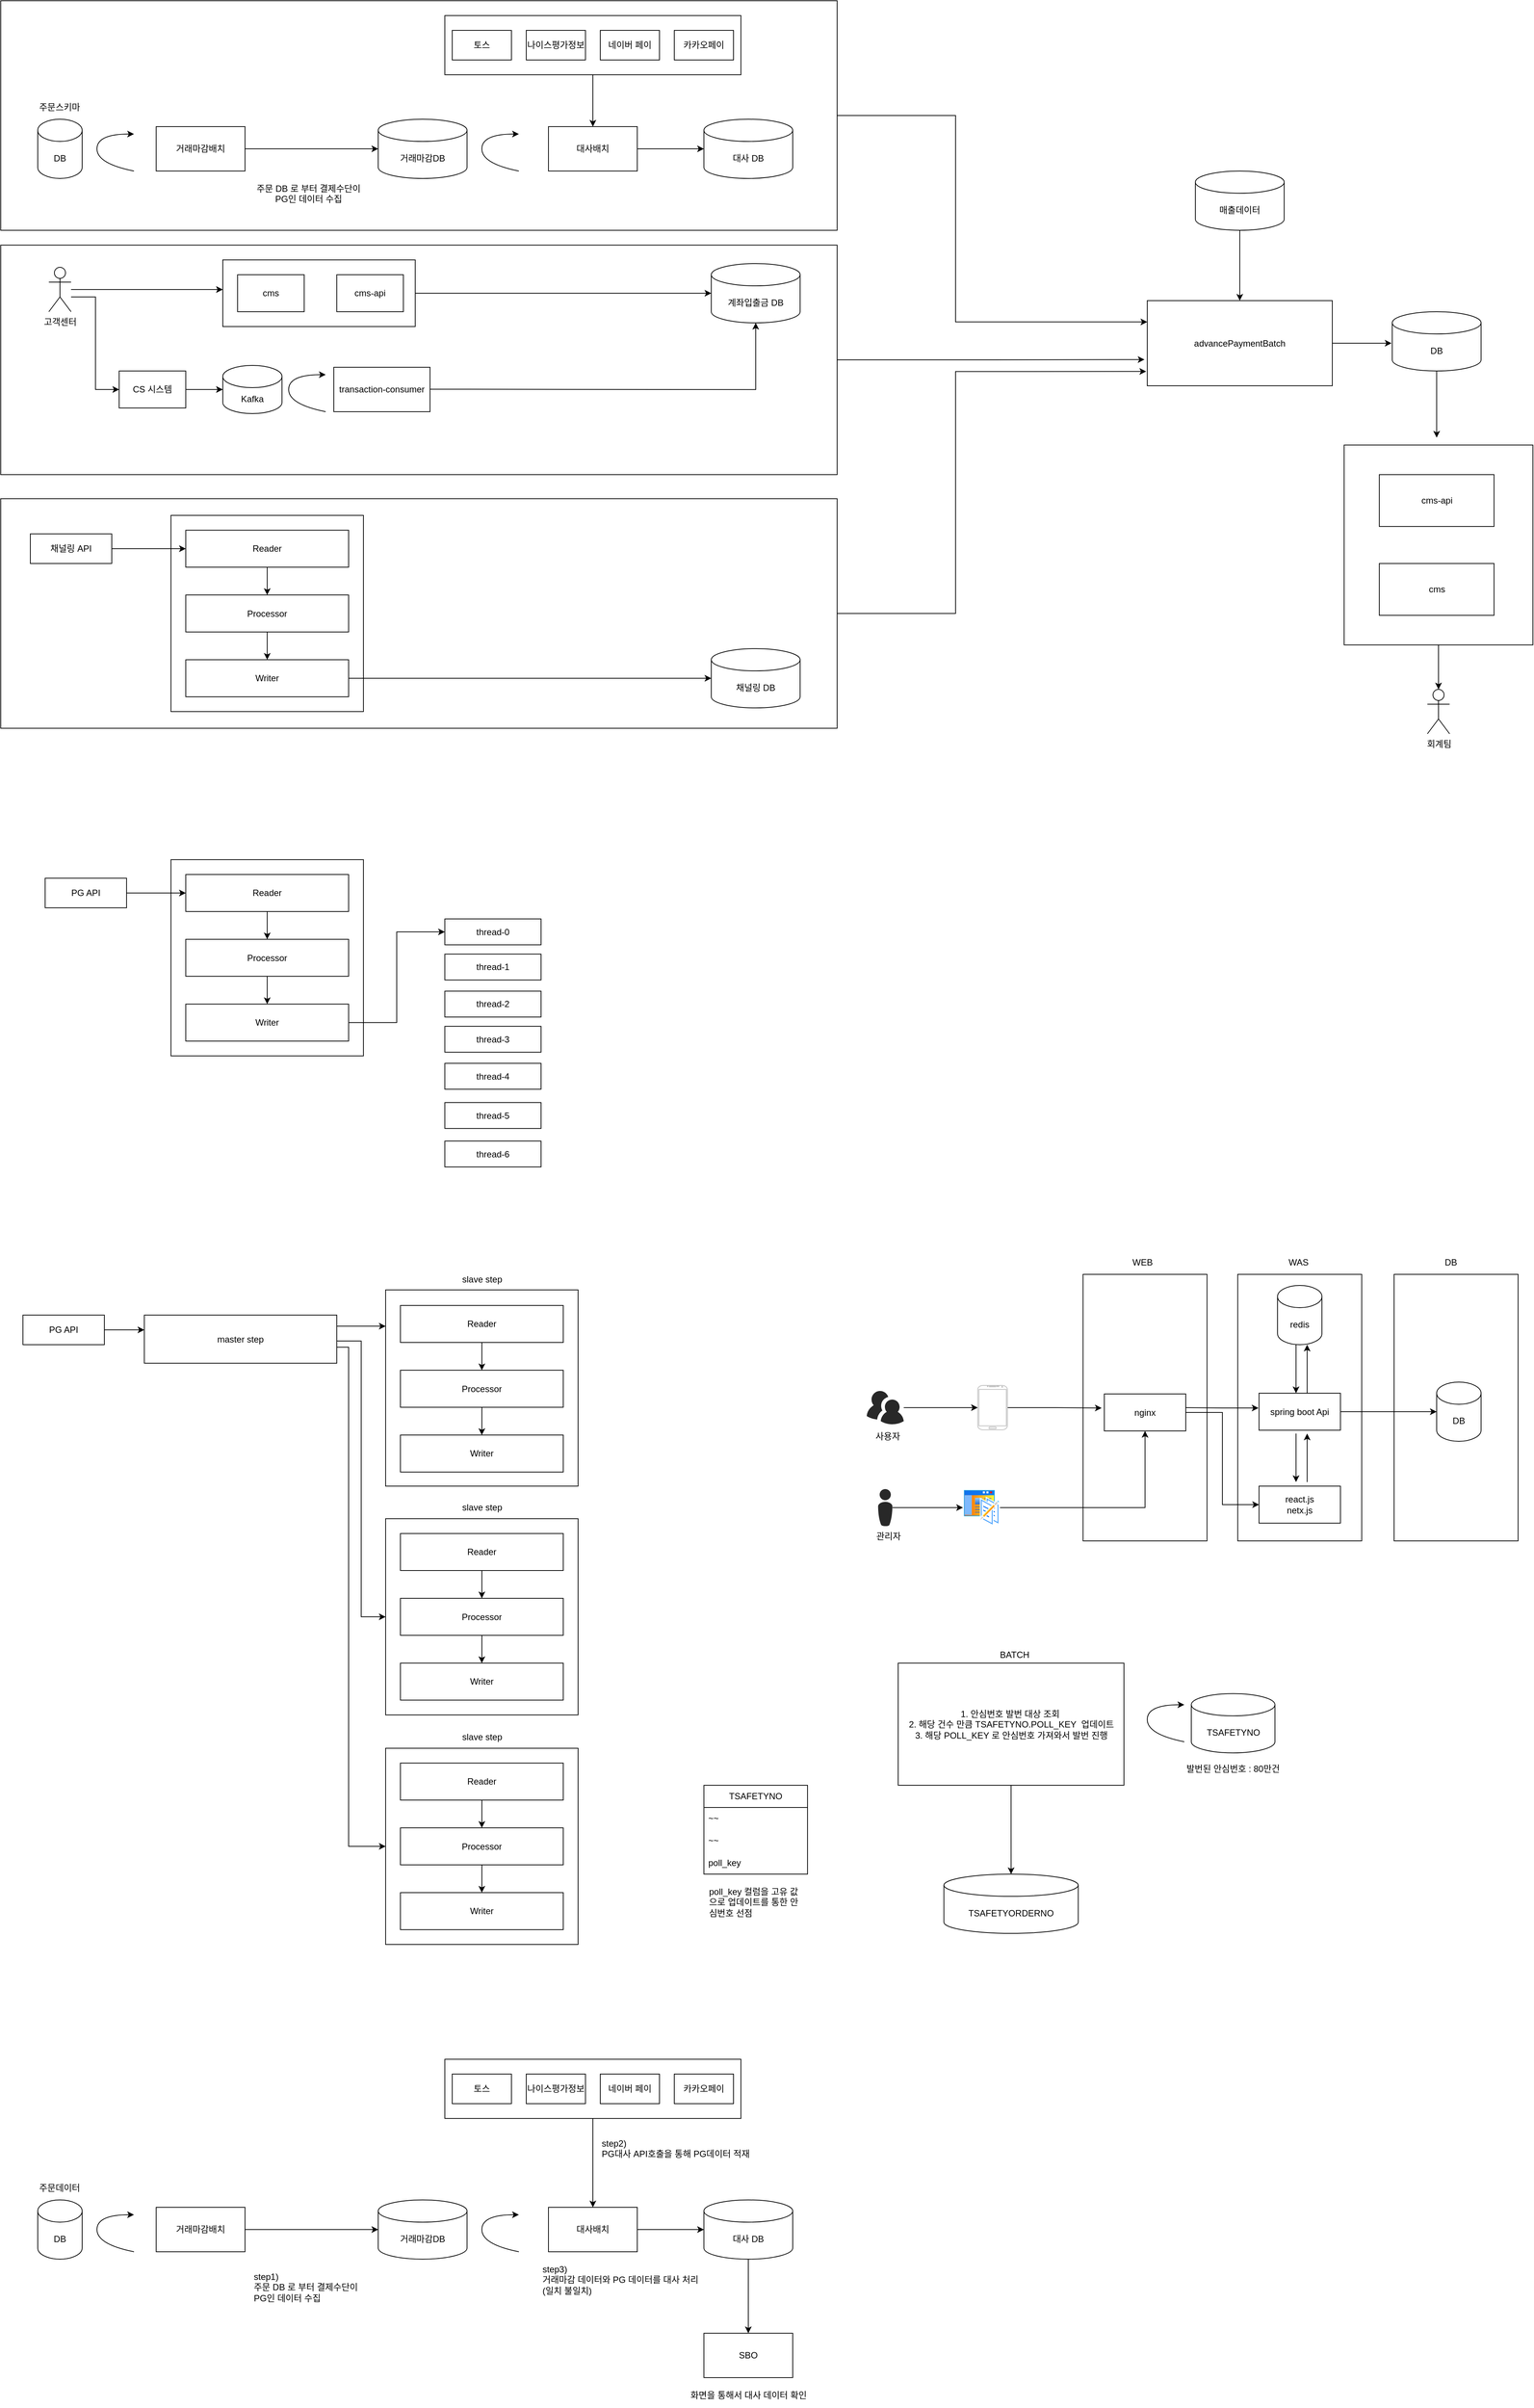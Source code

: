 <mxfile version="26.0.10">
  <diagram name="페이지-1" id="YBuTaTdn4G9a9hjZ0l4r">
    <mxGraphModel dx="1348" dy="708" grid="1" gridSize="10" guides="1" tooltips="1" connect="1" arrows="1" fold="1" page="1" pageScale="1" pageWidth="827" pageHeight="1169" math="0" shadow="0">
      <root>
        <mxCell id="0" />
        <mxCell id="1" parent="0" />
        <mxCell id="-boWIfD8rI_FhH6FiH2k-43" value="" style="rounded=0;whiteSpace=wrap;html=1;" parent="1" vertex="1">
          <mxGeometry x="1922.5" y="1840" width="167.5" height="360" as="geometry" />
        </mxCell>
        <mxCell id="-boWIfD8rI_FhH6FiH2k-44" value="" style="rounded=0;whiteSpace=wrap;html=1;" parent="1" vertex="1">
          <mxGeometry x="1502.25" y="1840" width="167.5" height="360" as="geometry" />
        </mxCell>
        <mxCell id="-boWIfD8rI_FhH6FiH2k-45" value="" style="rounded=0;whiteSpace=wrap;html=1;" parent="1" vertex="1">
          <mxGeometry x="1711.25" y="1840" width="167.5" height="360" as="geometry" />
        </mxCell>
        <mxCell id="yZ-H9fM-TBWwMjj3-lVv-90" value="" style="edgeStyle=orthogonalEdgeStyle;rounded=0;orthogonalLoop=1;jettySize=auto;html=1;" parent="1" source="yZ-H9fM-TBWwMjj3-lVv-86" target="yZ-H9fM-TBWwMjj3-lVv-87" edge="1">
          <mxGeometry relative="1" as="geometry" />
        </mxCell>
        <mxCell id="yZ-H9fM-TBWwMjj3-lVv-86" value="" style="rounded=0;whiteSpace=wrap;html=1;" parent="1" vertex="1">
          <mxGeometry x="1855" y="720" width="255" height="270" as="geometry" />
        </mxCell>
        <mxCell id="yZ-H9fM-TBWwMjj3-lVv-77" value="" style="edgeStyle=orthogonalEdgeStyle;rounded=0;orthogonalLoop=1;jettySize=auto;html=1;entryX=-0.006;entryY=0.832;entryDx=0;entryDy=0;entryPerimeter=0;" parent="1" source="yZ-H9fM-TBWwMjj3-lVv-69" target="yZ-H9fM-TBWwMjj3-lVv-71" edge="1">
          <mxGeometry relative="1" as="geometry">
            <mxPoint x="1250" y="947.5" as="targetPoint" />
            <Array as="points">
              <mxPoint x="1330" y="948" />
              <mxPoint x="1330" y="621" />
            </Array>
          </mxGeometry>
        </mxCell>
        <mxCell id="yZ-H9fM-TBWwMjj3-lVv-69" value="" style="rounded=0;whiteSpace=wrap;html=1;" parent="1" vertex="1">
          <mxGeometry x="40" y="792.5" width="1130" height="310" as="geometry" />
        </mxCell>
        <mxCell id="yZ-H9fM-TBWwMjj3-lVv-75" value="" style="edgeStyle=orthogonalEdgeStyle;rounded=0;orthogonalLoop=1;jettySize=auto;html=1;entryX=-0.015;entryY=0.692;entryDx=0;entryDy=0;entryPerimeter=0;" parent="1" source="yZ-H9fM-TBWwMjj3-lVv-68" target="yZ-H9fM-TBWwMjj3-lVv-71" edge="1">
          <mxGeometry relative="1" as="geometry">
            <mxPoint x="1250" y="605" as="targetPoint" />
          </mxGeometry>
        </mxCell>
        <mxCell id="yZ-H9fM-TBWwMjj3-lVv-68" value="" style="rounded=0;whiteSpace=wrap;html=1;" parent="1" vertex="1">
          <mxGeometry x="40" y="450" width="1130" height="310" as="geometry" />
        </mxCell>
        <mxCell id="yZ-H9fM-TBWwMjj3-lVv-73" value="" style="edgeStyle=orthogonalEdgeStyle;rounded=0;orthogonalLoop=1;jettySize=auto;html=1;entryX=0;entryY=0.25;entryDx=0;entryDy=0;" parent="1" source="yZ-H9fM-TBWwMjj3-lVv-67" target="yZ-H9fM-TBWwMjj3-lVv-71" edge="1">
          <mxGeometry relative="1" as="geometry">
            <mxPoint x="1250" y="275" as="targetPoint" />
            <Array as="points">
              <mxPoint x="1330" y="275" />
              <mxPoint x="1330" y="554" />
            </Array>
          </mxGeometry>
        </mxCell>
        <mxCell id="yZ-H9fM-TBWwMjj3-lVv-67" value="" style="rounded=0;whiteSpace=wrap;html=1;" parent="1" vertex="1">
          <mxGeometry x="40" y="120" width="1130" height="310" as="geometry" />
        </mxCell>
        <mxCell id="yZ-H9fM-TBWwMjj3-lVv-46" value="" style="edgeStyle=orthogonalEdgeStyle;rounded=0;orthogonalLoop=1;jettySize=auto;html=1;entryX=0;entryY=0.5;entryDx=0;entryDy=0;entryPerimeter=0;" parent="1" source="yZ-H9fM-TBWwMjj3-lVv-44" target="yZ-H9fM-TBWwMjj3-lVv-40" edge="1">
          <mxGeometry relative="1" as="geometry">
            <mxPoint x="720" y="515" as="targetPoint" />
          </mxGeometry>
        </mxCell>
        <mxCell id="yZ-H9fM-TBWwMjj3-lVv-44" value="" style="rounded=0;whiteSpace=wrap;html=1;" parent="1" vertex="1">
          <mxGeometry x="340" y="470" width="260" height="90" as="geometry" />
        </mxCell>
        <mxCell id="yZ-H9fM-TBWwMjj3-lVv-23" value="" style="edgeStyle=orthogonalEdgeStyle;rounded=0;orthogonalLoop=1;jettySize=auto;html=1;" parent="1" source="yZ-H9fM-TBWwMjj3-lVv-22" target="yZ-H9fM-TBWwMjj3-lVv-16" edge="1">
          <mxGeometry relative="1" as="geometry" />
        </mxCell>
        <mxCell id="yZ-H9fM-TBWwMjj3-lVv-22" value="" style="rounded=0;whiteSpace=wrap;html=1;" parent="1" vertex="1">
          <mxGeometry x="640" y="140" width="400" height="80" as="geometry" />
        </mxCell>
        <mxCell id="yZ-H9fM-TBWwMjj3-lVv-1" value="DB" style="shape=cylinder3;whiteSpace=wrap;html=1;boundedLbl=1;backgroundOutline=1;size=15;" parent="1" vertex="1">
          <mxGeometry x="90" y="280" width="60" height="80" as="geometry" />
        </mxCell>
        <mxCell id="yZ-H9fM-TBWwMjj3-lVv-2" value="&lt;div style=&quot;text-align: center;&quot;&gt;&lt;span style=&quot;background-color: transparent; color: light-dark(rgb(0, 0, 0), rgb(255, 255, 255));&quot;&gt;주문스키마&lt;/span&gt;&lt;/div&gt;" style="text;whiteSpace=wrap;html=1;" parent="1" vertex="1">
          <mxGeometry x="90" y="250" width="60" height="20" as="geometry" />
        </mxCell>
        <mxCell id="yZ-H9fM-TBWwMjj3-lVv-3" value="" style="curved=1;endArrow=classic;html=1;rounded=0;" parent="1" edge="1">
          <mxGeometry width="50" height="50" relative="1" as="geometry">
            <mxPoint x="220" y="350" as="sourcePoint" />
            <mxPoint x="220" y="300" as="targetPoint" />
            <Array as="points">
              <mxPoint x="220" y="350" />
              <mxPoint x="170" y="340" />
              <mxPoint x="170" y="300" />
            </Array>
          </mxGeometry>
        </mxCell>
        <mxCell id="yZ-H9fM-TBWwMjj3-lVv-12" value="" style="edgeStyle=orthogonalEdgeStyle;rounded=0;orthogonalLoop=1;jettySize=auto;html=1;entryX=0;entryY=0.5;entryDx=0;entryDy=0;entryPerimeter=0;" parent="1" source="yZ-H9fM-TBWwMjj3-lVv-7" target="yZ-H9fM-TBWwMjj3-lVv-8" edge="1">
          <mxGeometry relative="1" as="geometry">
            <mxPoint x="450" y="320" as="targetPoint" />
          </mxGeometry>
        </mxCell>
        <mxCell id="yZ-H9fM-TBWwMjj3-lVv-7" value="거래마감배치" style="rounded=0;whiteSpace=wrap;html=1;" parent="1" vertex="1">
          <mxGeometry x="250" y="290" width="120" height="60" as="geometry" />
        </mxCell>
        <mxCell id="yZ-H9fM-TBWwMjj3-lVv-8" value="거래마감DB" style="shape=cylinder3;whiteSpace=wrap;html=1;boundedLbl=1;backgroundOutline=1;size=15;" parent="1" vertex="1">
          <mxGeometry x="550" y="280" width="120" height="80" as="geometry" />
        </mxCell>
        <mxCell id="yZ-H9fM-TBWwMjj3-lVv-14" value="&lt;div style=&quot;text-align: center;&quot;&gt;&lt;span style=&quot;background-color: transparent; color: light-dark(rgb(0, 0, 0), rgb(255, 255, 255));&quot;&gt;주문 DB 로 부터 결제수단이 PG인 데이터 수집&lt;/span&gt;&lt;/div&gt;" style="text;whiteSpace=wrap;html=1;" parent="1" vertex="1">
          <mxGeometry x="380" y="360" width="150" height="40" as="geometry" />
        </mxCell>
        <mxCell id="yZ-H9fM-TBWwMjj3-lVv-15" value="" style="curved=1;endArrow=classic;html=1;rounded=0;" parent="1" edge="1">
          <mxGeometry width="50" height="50" relative="1" as="geometry">
            <mxPoint x="740" y="350" as="sourcePoint" />
            <mxPoint x="740" y="300" as="targetPoint" />
            <Array as="points">
              <mxPoint x="740" y="350" />
              <mxPoint x="690" y="340" />
              <mxPoint x="690" y="300" />
            </Array>
          </mxGeometry>
        </mxCell>
        <mxCell id="yZ-H9fM-TBWwMjj3-lVv-25" value="" style="edgeStyle=orthogonalEdgeStyle;rounded=0;orthogonalLoop=1;jettySize=auto;html=1;" parent="1" source="yZ-H9fM-TBWwMjj3-lVv-16" target="yZ-H9fM-TBWwMjj3-lVv-24" edge="1">
          <mxGeometry relative="1" as="geometry" />
        </mxCell>
        <mxCell id="yZ-H9fM-TBWwMjj3-lVv-16" value="대사배치" style="rounded=0;whiteSpace=wrap;html=1;" parent="1" vertex="1">
          <mxGeometry x="780" y="290" width="120" height="60" as="geometry" />
        </mxCell>
        <mxCell id="yZ-H9fM-TBWwMjj3-lVv-17" value="토스" style="rounded=0;whiteSpace=wrap;html=1;" parent="1" vertex="1">
          <mxGeometry x="650" y="160" width="80" height="40" as="geometry" />
        </mxCell>
        <mxCell id="yZ-H9fM-TBWwMjj3-lVv-18" value="나이스평가정보" style="rounded=0;whiteSpace=wrap;html=1;" parent="1" vertex="1">
          <mxGeometry x="750" y="160" width="80" height="40" as="geometry" />
        </mxCell>
        <mxCell id="yZ-H9fM-TBWwMjj3-lVv-20" value="네이버 페이" style="rounded=0;whiteSpace=wrap;html=1;" parent="1" vertex="1">
          <mxGeometry x="850" y="160" width="80" height="40" as="geometry" />
        </mxCell>
        <mxCell id="yZ-H9fM-TBWwMjj3-lVv-21" value="카카오페이" style="rounded=0;whiteSpace=wrap;html=1;" parent="1" vertex="1">
          <mxGeometry x="950" y="160" width="80" height="40" as="geometry" />
        </mxCell>
        <mxCell id="yZ-H9fM-TBWwMjj3-lVv-24" value="대사 DB" style="shape=cylinder3;whiteSpace=wrap;html=1;boundedLbl=1;backgroundOutline=1;size=15;" parent="1" vertex="1">
          <mxGeometry x="990" y="280" width="120" height="80" as="geometry" />
        </mxCell>
        <mxCell id="yZ-H9fM-TBWwMjj3-lVv-43" value="" style="edgeStyle=orthogonalEdgeStyle;rounded=0;orthogonalLoop=1;jettySize=auto;html=1;" parent="1" source="yZ-H9fM-TBWwMjj3-lVv-26" edge="1">
          <mxGeometry relative="1" as="geometry">
            <mxPoint x="340" y="510" as="targetPoint" />
          </mxGeometry>
        </mxCell>
        <mxCell id="yZ-H9fM-TBWwMjj3-lVv-51" value="" style="edgeStyle=orthogonalEdgeStyle;rounded=0;orthogonalLoop=1;jettySize=auto;html=1;entryX=0;entryY=0.5;entryDx=0;entryDy=0;" parent="1" source="yZ-H9fM-TBWwMjj3-lVv-26" target="yZ-H9fM-TBWwMjj3-lVv-41" edge="1">
          <mxGeometry relative="1" as="geometry">
            <mxPoint x="120" y="620" as="targetPoint" />
            <Array as="points">
              <mxPoint x="168" y="520" />
              <mxPoint x="168" y="645" />
            </Array>
          </mxGeometry>
        </mxCell>
        <mxCell id="yZ-H9fM-TBWwMjj3-lVv-26" value="고객센터" style="shape=umlActor;verticalLabelPosition=bottom;verticalAlign=top;html=1;outlineConnect=0;" parent="1" vertex="1">
          <mxGeometry x="105" y="480" width="30" height="60" as="geometry" />
        </mxCell>
        <mxCell id="yZ-H9fM-TBWwMjj3-lVv-38" value="cms" style="rounded=0;whiteSpace=wrap;html=1;" parent="1" vertex="1">
          <mxGeometry x="360" y="490" width="90" height="50" as="geometry" />
        </mxCell>
        <mxCell id="yZ-H9fM-TBWwMjj3-lVv-39" value="cms-api" style="rounded=0;whiteSpace=wrap;html=1;" parent="1" vertex="1">
          <mxGeometry x="494" y="490" width="90" height="50" as="geometry" />
        </mxCell>
        <mxCell id="yZ-H9fM-TBWwMjj3-lVv-40" value="계좌입출금 DB" style="shape=cylinder3;whiteSpace=wrap;html=1;boundedLbl=1;backgroundOutline=1;size=15;" parent="1" vertex="1">
          <mxGeometry x="1000" y="475" width="120" height="80" as="geometry" />
        </mxCell>
        <mxCell id="yZ-H9fM-TBWwMjj3-lVv-52" value="" style="edgeStyle=orthogonalEdgeStyle;rounded=0;orthogonalLoop=1;jettySize=auto;html=1;" parent="1" source="yZ-H9fM-TBWwMjj3-lVv-41" target="yZ-H9fM-TBWwMjj3-lVv-47" edge="1">
          <mxGeometry relative="1" as="geometry" />
        </mxCell>
        <mxCell id="yZ-H9fM-TBWwMjj3-lVv-41" value="CS 시스템" style="rounded=0;whiteSpace=wrap;html=1;" parent="1" vertex="1">
          <mxGeometry x="200" y="620" width="90" height="50" as="geometry" />
        </mxCell>
        <mxCell id="yZ-H9fM-TBWwMjj3-lVv-47" value="Kafka" style="shape=cylinder3;whiteSpace=wrap;html=1;boundedLbl=1;backgroundOutline=1;size=15;" parent="1" vertex="1">
          <mxGeometry x="340" y="612.5" width="80" height="65" as="geometry" />
        </mxCell>
        <mxCell id="yZ-H9fM-TBWwMjj3-lVv-48" value="transaction-consumer" style="rounded=0;whiteSpace=wrap;html=1;" parent="1" vertex="1">
          <mxGeometry x="490" y="615" width="130" height="60" as="geometry" />
        </mxCell>
        <mxCell id="yZ-H9fM-TBWwMjj3-lVv-49" value="" style="curved=1;endArrow=classic;html=1;rounded=0;" parent="1" edge="1">
          <mxGeometry width="50" height="50" relative="1" as="geometry">
            <mxPoint x="479" y="675" as="sourcePoint" />
            <mxPoint x="479" y="625" as="targetPoint" />
            <Array as="points">
              <mxPoint x="479" y="675" />
              <mxPoint x="429" y="665" />
              <mxPoint x="429" y="625" />
            </Array>
          </mxGeometry>
        </mxCell>
        <mxCell id="yZ-H9fM-TBWwMjj3-lVv-53" value="" style="edgeStyle=orthogonalEdgeStyle;rounded=0;orthogonalLoop=1;jettySize=auto;html=1;entryX=0.5;entryY=1;entryDx=0;entryDy=0;entryPerimeter=0;" parent="1" target="yZ-H9fM-TBWwMjj3-lVv-40" edge="1">
          <mxGeometry relative="1" as="geometry">
            <mxPoint x="620" y="644.62" as="sourcePoint" />
            <mxPoint x="740" y="644.62" as="targetPoint" />
          </mxGeometry>
        </mxCell>
        <mxCell id="yZ-H9fM-TBWwMjj3-lVv-54" value="채널링 API" style="rounded=0;whiteSpace=wrap;html=1;" parent="1" vertex="1">
          <mxGeometry x="80" y="840" width="110" height="40" as="geometry" />
        </mxCell>
        <mxCell id="yZ-H9fM-TBWwMjj3-lVv-55" value="" style="rounded=0;whiteSpace=wrap;html=1;" parent="1" vertex="1">
          <mxGeometry x="270" y="815" width="260" height="265" as="geometry" />
        </mxCell>
        <mxCell id="yZ-H9fM-TBWwMjj3-lVv-63" value="" style="edgeStyle=orthogonalEdgeStyle;rounded=0;orthogonalLoop=1;jettySize=auto;html=1;" parent="1" source="yZ-H9fM-TBWwMjj3-lVv-56" target="yZ-H9fM-TBWwMjj3-lVv-59" edge="1">
          <mxGeometry relative="1" as="geometry" />
        </mxCell>
        <mxCell id="yZ-H9fM-TBWwMjj3-lVv-56" value="Reader" style="rounded=0;whiteSpace=wrap;html=1;" parent="1" vertex="1">
          <mxGeometry x="290" y="835" width="220" height="50" as="geometry" />
        </mxCell>
        <mxCell id="yZ-H9fM-TBWwMjj3-lVv-64" value="" style="edgeStyle=orthogonalEdgeStyle;rounded=0;orthogonalLoop=1;jettySize=auto;html=1;" parent="1" source="yZ-H9fM-TBWwMjj3-lVv-59" target="yZ-H9fM-TBWwMjj3-lVv-60" edge="1">
          <mxGeometry relative="1" as="geometry" />
        </mxCell>
        <mxCell id="yZ-H9fM-TBWwMjj3-lVv-59" value="Processor" style="rounded=0;whiteSpace=wrap;html=1;" parent="1" vertex="1">
          <mxGeometry x="290" y="922.5" width="220" height="50" as="geometry" />
        </mxCell>
        <mxCell id="yZ-H9fM-TBWwMjj3-lVv-66" value="" style="edgeStyle=orthogonalEdgeStyle;rounded=0;orthogonalLoop=1;jettySize=auto;html=1;entryX=0;entryY=0.5;entryDx=0;entryDy=0;entryPerimeter=0;" parent="1" source="yZ-H9fM-TBWwMjj3-lVv-60" target="yZ-H9fM-TBWwMjj3-lVv-61" edge="1">
          <mxGeometry relative="1" as="geometry">
            <mxPoint x="590" y="1035" as="targetPoint" />
          </mxGeometry>
        </mxCell>
        <mxCell id="yZ-H9fM-TBWwMjj3-lVv-60" value="Writer" style="rounded=0;whiteSpace=wrap;html=1;" parent="1" vertex="1">
          <mxGeometry x="290" y="1010" width="220" height="50" as="geometry" />
        </mxCell>
        <mxCell id="yZ-H9fM-TBWwMjj3-lVv-61" value="채널링 DB" style="shape=cylinder3;whiteSpace=wrap;html=1;boundedLbl=1;backgroundOutline=1;size=15;" parent="1" vertex="1">
          <mxGeometry x="1000" y="995" width="120" height="80" as="geometry" />
        </mxCell>
        <mxCell id="yZ-H9fM-TBWwMjj3-lVv-62" value="" style="edgeStyle=orthogonalEdgeStyle;rounded=0;orthogonalLoop=1;jettySize=auto;html=1;" parent="1" source="yZ-H9fM-TBWwMjj3-lVv-54" target="yZ-H9fM-TBWwMjj3-lVv-56" edge="1">
          <mxGeometry relative="1" as="geometry" />
        </mxCell>
        <mxCell id="yZ-H9fM-TBWwMjj3-lVv-78" value="" style="edgeStyle=orthogonalEdgeStyle;rounded=0;orthogonalLoop=1;jettySize=auto;html=1;" parent="1" source="yZ-H9fM-TBWwMjj3-lVv-70" target="yZ-H9fM-TBWwMjj3-lVv-71" edge="1">
          <mxGeometry relative="1" as="geometry" />
        </mxCell>
        <mxCell id="yZ-H9fM-TBWwMjj3-lVv-70" value="매출데이터" style="shape=cylinder3;whiteSpace=wrap;html=1;boundedLbl=1;backgroundOutline=1;size=15;" parent="1" vertex="1">
          <mxGeometry x="1654" y="350" width="120" height="80" as="geometry" />
        </mxCell>
        <mxCell id="yZ-H9fM-TBWwMjj3-lVv-80" value="" style="edgeStyle=orthogonalEdgeStyle;rounded=0;orthogonalLoop=1;jettySize=auto;html=1;" parent="1" source="yZ-H9fM-TBWwMjj3-lVv-71" edge="1">
          <mxGeometry relative="1" as="geometry">
            <mxPoint x="1919" y="582.5" as="targetPoint" />
          </mxGeometry>
        </mxCell>
        <mxCell id="yZ-H9fM-TBWwMjj3-lVv-71" value="advancePaymentBatch" style="rounded=0;whiteSpace=wrap;html=1;" parent="1" vertex="1">
          <mxGeometry x="1589" y="525" width="250" height="115" as="geometry" />
        </mxCell>
        <mxCell id="yZ-H9fM-TBWwMjj3-lVv-85" value="" style="edgeStyle=orthogonalEdgeStyle;rounded=0;orthogonalLoop=1;jettySize=auto;html=1;" parent="1" source="yZ-H9fM-TBWwMjj3-lVv-81" edge="1">
          <mxGeometry relative="1" as="geometry">
            <mxPoint x="1980" y="710" as="targetPoint" />
          </mxGeometry>
        </mxCell>
        <mxCell id="yZ-H9fM-TBWwMjj3-lVv-81" value="DB" style="shape=cylinder3;whiteSpace=wrap;html=1;boundedLbl=1;backgroundOutline=1;size=15;" parent="1" vertex="1">
          <mxGeometry x="1920" y="540" width="120" height="80" as="geometry" />
        </mxCell>
        <mxCell id="yZ-H9fM-TBWwMjj3-lVv-82" value="cms-api" style="rounded=0;whiteSpace=wrap;html=1;" parent="1" vertex="1">
          <mxGeometry x="1902.5" y="760" width="155" height="70" as="geometry" />
        </mxCell>
        <mxCell id="yZ-H9fM-TBWwMjj3-lVv-83" value="cms" style="rounded=0;whiteSpace=wrap;html=1;" parent="1" vertex="1">
          <mxGeometry x="1902.5" y="880" width="155" height="70" as="geometry" />
        </mxCell>
        <mxCell id="yZ-H9fM-TBWwMjj3-lVv-87" value="회계팀" style="shape=umlActor;verticalLabelPosition=bottom;verticalAlign=top;html=1;outlineConnect=0;" parent="1" vertex="1">
          <mxGeometry x="1967.5" y="1050" width="30" height="60" as="geometry" />
        </mxCell>
        <mxCell id="yZ-H9fM-TBWwMjj3-lVv-94" value="" style="rounded=0;whiteSpace=wrap;html=1;" parent="1" vertex="1">
          <mxGeometry x="270" y="1280" width="260" height="265" as="geometry" />
        </mxCell>
        <mxCell id="yZ-H9fM-TBWwMjj3-lVv-95" value="" style="edgeStyle=orthogonalEdgeStyle;rounded=0;orthogonalLoop=1;jettySize=auto;html=1;" parent="1" source="yZ-H9fM-TBWwMjj3-lVv-96" target="yZ-H9fM-TBWwMjj3-lVv-98" edge="1">
          <mxGeometry relative="1" as="geometry" />
        </mxCell>
        <mxCell id="yZ-H9fM-TBWwMjj3-lVv-96" value="Reader" style="rounded=0;whiteSpace=wrap;html=1;" parent="1" vertex="1">
          <mxGeometry x="290" y="1300" width="220" height="50" as="geometry" />
        </mxCell>
        <mxCell id="yZ-H9fM-TBWwMjj3-lVv-97" value="" style="edgeStyle=orthogonalEdgeStyle;rounded=0;orthogonalLoop=1;jettySize=auto;html=1;" parent="1" source="yZ-H9fM-TBWwMjj3-lVv-98" target="yZ-H9fM-TBWwMjj3-lVv-99" edge="1">
          <mxGeometry relative="1" as="geometry" />
        </mxCell>
        <mxCell id="yZ-H9fM-TBWwMjj3-lVv-98" value="Processor" style="rounded=0;whiteSpace=wrap;html=1;" parent="1" vertex="1">
          <mxGeometry x="290" y="1387.5" width="220" height="50" as="geometry" />
        </mxCell>
        <mxCell id="yZ-H9fM-TBWwMjj3-lVv-109" value="" style="edgeStyle=orthogonalEdgeStyle;rounded=0;orthogonalLoop=1;jettySize=auto;html=1;entryX=0;entryY=0.5;entryDx=0;entryDy=0;" parent="1" source="yZ-H9fM-TBWwMjj3-lVv-99" target="yZ-H9fM-TBWwMjj3-lVv-101" edge="1">
          <mxGeometry relative="1" as="geometry">
            <mxPoint x="590" y="1500" as="targetPoint" />
          </mxGeometry>
        </mxCell>
        <mxCell id="yZ-H9fM-TBWwMjj3-lVv-99" value="Writer" style="rounded=0;whiteSpace=wrap;html=1;" parent="1" vertex="1">
          <mxGeometry x="290" y="1475" width="220" height="50" as="geometry" />
        </mxCell>
        <mxCell id="yZ-H9fM-TBWwMjj3-lVv-100" value="PG API" style="rounded=0;whiteSpace=wrap;html=1;" parent="1" vertex="1">
          <mxGeometry x="100" y="1305" width="110" height="40" as="geometry" />
        </mxCell>
        <mxCell id="yZ-H9fM-TBWwMjj3-lVv-101" value="thread-0" style="rounded=0;whiteSpace=wrap;html=1;" parent="1" vertex="1">
          <mxGeometry x="640" y="1360" width="130" height="35" as="geometry" />
        </mxCell>
        <mxCell id="yZ-H9fM-TBWwMjj3-lVv-102" value="thread-1" style="rounded=0;whiteSpace=wrap;html=1;" parent="1" vertex="1">
          <mxGeometry x="640" y="1407.5" width="130" height="35" as="geometry" />
        </mxCell>
        <mxCell id="yZ-H9fM-TBWwMjj3-lVv-103" value="thread-2" style="rounded=0;whiteSpace=wrap;html=1;" parent="1" vertex="1">
          <mxGeometry x="640" y="1457.5" width="130" height="35" as="geometry" />
        </mxCell>
        <mxCell id="yZ-H9fM-TBWwMjj3-lVv-104" value="thread-3" style="rounded=0;whiteSpace=wrap;html=1;" parent="1" vertex="1">
          <mxGeometry x="640" y="1505" width="130" height="35" as="geometry" />
        </mxCell>
        <mxCell id="yZ-H9fM-TBWwMjj3-lVv-105" value="thread-4" style="rounded=0;whiteSpace=wrap;html=1;" parent="1" vertex="1">
          <mxGeometry x="640" y="1555" width="130" height="35" as="geometry" />
        </mxCell>
        <mxCell id="yZ-H9fM-TBWwMjj3-lVv-106" value="thread-5" style="rounded=0;whiteSpace=wrap;html=1;" parent="1" vertex="1">
          <mxGeometry x="640" y="1608" width="130" height="35" as="geometry" />
        </mxCell>
        <mxCell id="yZ-H9fM-TBWwMjj3-lVv-107" value="thread-6" style="rounded=0;whiteSpace=wrap;html=1;" parent="1" vertex="1">
          <mxGeometry x="640" y="1660" width="130" height="35" as="geometry" />
        </mxCell>
        <mxCell id="yZ-H9fM-TBWwMjj3-lVv-110" value="" style="edgeStyle=orthogonalEdgeStyle;rounded=0;orthogonalLoop=1;jettySize=auto;html=1;exitX=1;exitY=0.5;exitDx=0;exitDy=0;entryX=0.038;entryY=0.17;entryDx=0;entryDy=0;entryPerimeter=0;" parent="1" source="yZ-H9fM-TBWwMjj3-lVv-100" edge="1">
          <mxGeometry relative="1" as="geometry">
            <mxPoint x="210" y="870" as="sourcePoint" />
            <mxPoint x="289.88" y="1325.05" as="targetPoint" />
            <Array as="points">
              <mxPoint x="290" y="1325" />
              <mxPoint x="290" y="1325" />
            </Array>
          </mxGeometry>
        </mxCell>
        <mxCell id="6qDdGzMcpv6yQd6Pg-UA-1" value="" style="rounded=0;whiteSpace=wrap;html=1;" parent="1" vertex="1">
          <mxGeometry x="560" y="1861" width="260" height="265" as="geometry" />
        </mxCell>
        <mxCell id="6qDdGzMcpv6yQd6Pg-UA-2" value="" style="edgeStyle=orthogonalEdgeStyle;rounded=0;orthogonalLoop=1;jettySize=auto;html=1;" parent="1" source="6qDdGzMcpv6yQd6Pg-UA-3" target="6qDdGzMcpv6yQd6Pg-UA-5" edge="1">
          <mxGeometry relative="1" as="geometry" />
        </mxCell>
        <mxCell id="6qDdGzMcpv6yQd6Pg-UA-3" value="Reader" style="rounded=0;whiteSpace=wrap;html=1;" parent="1" vertex="1">
          <mxGeometry x="580" y="1882" width="220" height="50" as="geometry" />
        </mxCell>
        <mxCell id="6qDdGzMcpv6yQd6Pg-UA-4" value="" style="edgeStyle=orthogonalEdgeStyle;rounded=0;orthogonalLoop=1;jettySize=auto;html=1;" parent="1" source="6qDdGzMcpv6yQd6Pg-UA-5" target="6qDdGzMcpv6yQd6Pg-UA-7" edge="1">
          <mxGeometry relative="1" as="geometry" />
        </mxCell>
        <mxCell id="6qDdGzMcpv6yQd6Pg-UA-5" value="Processor" style="rounded=0;whiteSpace=wrap;html=1;" parent="1" vertex="1">
          <mxGeometry x="580" y="1969.5" width="220" height="50" as="geometry" />
        </mxCell>
        <mxCell id="6qDdGzMcpv6yQd6Pg-UA-7" value="Writer" style="rounded=0;whiteSpace=wrap;html=1;" parent="1" vertex="1">
          <mxGeometry x="580" y="2057" width="220" height="50" as="geometry" />
        </mxCell>
        <mxCell id="6qDdGzMcpv6yQd6Pg-UA-38" value="" style="edgeStyle=orthogonalEdgeStyle;rounded=0;orthogonalLoop=1;jettySize=auto;html=1;" parent="1" source="6qDdGzMcpv6yQd6Pg-UA-19" edge="1">
          <mxGeometry relative="1" as="geometry">
            <mxPoint x="560" y="1910" as="targetPoint" />
            <Array as="points">
              <mxPoint x="530" y="1910" />
              <mxPoint x="530" y="1910" />
            </Array>
          </mxGeometry>
        </mxCell>
        <mxCell id="6qDdGzMcpv6yQd6Pg-UA-19" value="master step" style="rounded=0;whiteSpace=wrap;html=1;" parent="1" vertex="1">
          <mxGeometry x="234" y="1895" width="260" height="65" as="geometry" />
        </mxCell>
        <mxCell id="6qDdGzMcpv6yQd6Pg-UA-20" value="slave step" style="text;html=1;align=center;verticalAlign=middle;resizable=0;points=[];autosize=1;strokeColor=none;fillColor=none;" parent="1" vertex="1">
          <mxGeometry x="650" y="1832" width="80" height="30" as="geometry" />
        </mxCell>
        <mxCell id="6qDdGzMcpv6yQd6Pg-UA-22" value="" style="edgeStyle=orthogonalEdgeStyle;rounded=0;orthogonalLoop=1;jettySize=auto;html=1;" parent="1" source="6qDdGzMcpv6yQd6Pg-UA-21" target="6qDdGzMcpv6yQd6Pg-UA-19" edge="1">
          <mxGeometry relative="1" as="geometry">
            <Array as="points">
              <mxPoint x="220" y="1915" />
              <mxPoint x="220" y="1915" />
            </Array>
          </mxGeometry>
        </mxCell>
        <mxCell id="6qDdGzMcpv6yQd6Pg-UA-21" value="PG API" style="rounded=0;whiteSpace=wrap;html=1;" parent="1" vertex="1">
          <mxGeometry x="70" y="1895" width="110" height="40" as="geometry" />
        </mxCell>
        <mxCell id="6qDdGzMcpv6yQd6Pg-UA-23" value="" style="rounded=0;whiteSpace=wrap;html=1;" parent="1" vertex="1">
          <mxGeometry x="560" y="2170" width="260" height="265" as="geometry" />
        </mxCell>
        <mxCell id="6qDdGzMcpv6yQd6Pg-UA-24" value="" style="edgeStyle=orthogonalEdgeStyle;rounded=0;orthogonalLoop=1;jettySize=auto;html=1;" parent="1" source="6qDdGzMcpv6yQd6Pg-UA-25" target="6qDdGzMcpv6yQd6Pg-UA-27" edge="1">
          <mxGeometry relative="1" as="geometry" />
        </mxCell>
        <mxCell id="6qDdGzMcpv6yQd6Pg-UA-25" value="Reader" style="rounded=0;whiteSpace=wrap;html=1;" parent="1" vertex="1">
          <mxGeometry x="580" y="2190" width="220" height="50" as="geometry" />
        </mxCell>
        <mxCell id="6qDdGzMcpv6yQd6Pg-UA-26" value="" style="edgeStyle=orthogonalEdgeStyle;rounded=0;orthogonalLoop=1;jettySize=auto;html=1;" parent="1" source="6qDdGzMcpv6yQd6Pg-UA-27" target="6qDdGzMcpv6yQd6Pg-UA-28" edge="1">
          <mxGeometry relative="1" as="geometry" />
        </mxCell>
        <mxCell id="6qDdGzMcpv6yQd6Pg-UA-27" value="Processor" style="rounded=0;whiteSpace=wrap;html=1;" parent="1" vertex="1">
          <mxGeometry x="580" y="2277.5" width="220" height="50" as="geometry" />
        </mxCell>
        <mxCell id="6qDdGzMcpv6yQd6Pg-UA-28" value="Writer" style="rounded=0;whiteSpace=wrap;html=1;" parent="1" vertex="1">
          <mxGeometry x="580" y="2365" width="220" height="50" as="geometry" />
        </mxCell>
        <mxCell id="6qDdGzMcpv6yQd6Pg-UA-29" value="slave step" style="text;html=1;align=center;verticalAlign=middle;resizable=0;points=[];autosize=1;strokeColor=none;fillColor=none;" parent="1" vertex="1">
          <mxGeometry x="650" y="2140" width="80" height="30" as="geometry" />
        </mxCell>
        <mxCell id="6qDdGzMcpv6yQd6Pg-UA-30" value="" style="rounded=0;whiteSpace=wrap;html=1;" parent="1" vertex="1">
          <mxGeometry x="560" y="2480" width="260" height="265" as="geometry" />
        </mxCell>
        <mxCell id="6qDdGzMcpv6yQd6Pg-UA-31" value="" style="edgeStyle=orthogonalEdgeStyle;rounded=0;orthogonalLoop=1;jettySize=auto;html=1;" parent="1" source="6qDdGzMcpv6yQd6Pg-UA-32" target="6qDdGzMcpv6yQd6Pg-UA-34" edge="1">
          <mxGeometry relative="1" as="geometry" />
        </mxCell>
        <mxCell id="6qDdGzMcpv6yQd6Pg-UA-32" value="Reader" style="rounded=0;whiteSpace=wrap;html=1;" parent="1" vertex="1">
          <mxGeometry x="580" y="2500" width="220" height="50" as="geometry" />
        </mxCell>
        <mxCell id="6qDdGzMcpv6yQd6Pg-UA-33" value="" style="edgeStyle=orthogonalEdgeStyle;rounded=0;orthogonalLoop=1;jettySize=auto;html=1;" parent="1" source="6qDdGzMcpv6yQd6Pg-UA-34" target="6qDdGzMcpv6yQd6Pg-UA-35" edge="1">
          <mxGeometry relative="1" as="geometry" />
        </mxCell>
        <mxCell id="6qDdGzMcpv6yQd6Pg-UA-34" value="Processor" style="rounded=0;whiteSpace=wrap;html=1;" parent="1" vertex="1">
          <mxGeometry x="580" y="2587.5" width="220" height="50" as="geometry" />
        </mxCell>
        <mxCell id="6qDdGzMcpv6yQd6Pg-UA-35" value="Writer" style="rounded=0;whiteSpace=wrap;html=1;" parent="1" vertex="1">
          <mxGeometry x="580" y="2675" width="220" height="50" as="geometry" />
        </mxCell>
        <mxCell id="6qDdGzMcpv6yQd6Pg-UA-36" value="slave step" style="text;html=1;align=center;verticalAlign=middle;resizable=0;points=[];autosize=1;strokeColor=none;fillColor=none;" parent="1" vertex="1">
          <mxGeometry x="650" y="2450" width="80" height="30" as="geometry" />
        </mxCell>
        <mxCell id="6qDdGzMcpv6yQd6Pg-UA-39" value="" style="edgeStyle=orthogonalEdgeStyle;rounded=0;orthogonalLoop=1;jettySize=auto;html=1;entryX=0;entryY=0.5;entryDx=0;entryDy=0;exitX=1;exitY=0.75;exitDx=0;exitDy=0;" parent="1" source="6qDdGzMcpv6yQd6Pg-UA-19" target="6qDdGzMcpv6yQd6Pg-UA-23" edge="1">
          <mxGeometry relative="1" as="geometry">
            <mxPoint x="500" y="1940" as="sourcePoint" />
            <mxPoint x="570" y="1937" as="targetPoint" />
            <Array as="points">
              <mxPoint x="494" y="1930" />
              <mxPoint x="527" y="1930" />
              <mxPoint x="527" y="2303" />
            </Array>
          </mxGeometry>
        </mxCell>
        <mxCell id="6qDdGzMcpv6yQd6Pg-UA-40" value="" style="edgeStyle=orthogonalEdgeStyle;rounded=0;orthogonalLoop=1;jettySize=auto;html=1;entryX=0;entryY=0.5;entryDx=0;entryDy=0;exitX=0.998;exitY=0.667;exitDx=0;exitDy=0;exitPerimeter=0;" parent="1" source="6qDdGzMcpv6yQd6Pg-UA-19" target="6qDdGzMcpv6yQd6Pg-UA-30" edge="1">
          <mxGeometry relative="1" as="geometry">
            <mxPoint x="497" y="1938" as="sourcePoint" />
            <mxPoint x="493" y="2450" as="targetPoint" />
            <Array as="points">
              <mxPoint x="510" y="1938" />
              <mxPoint x="510" y="2612" />
            </Array>
          </mxGeometry>
        </mxCell>
        <mxCell id="-boWIfD8rI_FhH6FiH2k-24" value="" style="edgeStyle=orthogonalEdgeStyle;rounded=0;orthogonalLoop=1;jettySize=auto;html=1;entryX=0;entryY=0.5;entryDx=0;entryDy=0;" parent="1" source="-boWIfD8rI_FhH6FiH2k-1" target="-boWIfD8rI_FhH6FiH2k-2" edge="1">
          <mxGeometry relative="1" as="geometry" />
        </mxCell>
        <mxCell id="-boWIfD8rI_FhH6FiH2k-1" value="nginx" style="rounded=0;whiteSpace=wrap;html=1;" parent="1" vertex="1">
          <mxGeometry x="1531" y="2001.5" width="110" height="50" as="geometry" />
        </mxCell>
        <mxCell id="-boWIfD8rI_FhH6FiH2k-2" value="react.js&lt;br&gt;netx.js" style="rounded=0;whiteSpace=wrap;html=1;" parent="1" vertex="1">
          <mxGeometry x="1740" y="2126" width="110" height="50" as="geometry" />
        </mxCell>
        <mxCell id="-boWIfD8rI_FhH6FiH2k-29" value="" style="edgeStyle=orthogonalEdgeStyle;rounded=0;orthogonalLoop=1;jettySize=auto;html=1;" parent="1" edge="1">
          <mxGeometry relative="1" as="geometry">
            <mxPoint x="1805" y="2000.5" as="sourcePoint" />
            <mxPoint x="1805" y="1935" as="targetPoint" />
          </mxGeometry>
        </mxCell>
        <mxCell id="-boWIfD8rI_FhH6FiH2k-32" value="" style="edgeStyle=orthogonalEdgeStyle;rounded=0;orthogonalLoop=1;jettySize=auto;html=1;entryX=0;entryY=0.5;entryDx=0;entryDy=0;entryPerimeter=0;" parent="1" source="-boWIfD8rI_FhH6FiH2k-3" target="-boWIfD8rI_FhH6FiH2k-5" edge="1">
          <mxGeometry relative="1" as="geometry">
            <mxPoint x="1930" y="2025.5" as="targetPoint" />
          </mxGeometry>
        </mxCell>
        <mxCell id="-boWIfD8rI_FhH6FiH2k-3" value="spring boot Api" style="rounded=0;whiteSpace=wrap;html=1;" parent="1" vertex="1">
          <mxGeometry x="1740" y="2000.5" width="110" height="50" as="geometry" />
        </mxCell>
        <mxCell id="-boWIfD8rI_FhH6FiH2k-5" value="DB" style="shape=cylinder3;whiteSpace=wrap;html=1;boundedLbl=1;backgroundOutline=1;size=15;" parent="1" vertex="1">
          <mxGeometry x="1980" y="1985.5" width="60" height="80" as="geometry" />
        </mxCell>
        <mxCell id="-boWIfD8rI_FhH6FiH2k-22" value="" style="edgeStyle=orthogonalEdgeStyle;rounded=0;orthogonalLoop=1;jettySize=auto;html=1;entryX=-0.033;entryY=0.381;entryDx=0;entryDy=0;entryPerimeter=0;" parent="1" source="-boWIfD8rI_FhH6FiH2k-6" target="-boWIfD8rI_FhH6FiH2k-1" edge="1">
          <mxGeometry relative="1" as="geometry">
            <mxPoint x="1480" y="2020" as="targetPoint" />
          </mxGeometry>
        </mxCell>
        <mxCell id="-boWIfD8rI_FhH6FiH2k-6" value="" style="verticalLabelPosition=bottom;verticalAlign=top;html=1;shadow=0;dashed=0;strokeWidth=1;shape=mxgraph.android.phone2;strokeColor=#c0c0c0;" parent="1" vertex="1">
          <mxGeometry x="1360" y="1990" width="40" height="60" as="geometry" />
        </mxCell>
        <mxCell id="-boWIfD8rI_FhH6FiH2k-27" value="" style="edgeStyle=orthogonalEdgeStyle;rounded=0;orthogonalLoop=1;jettySize=auto;html=1;" parent="1" edge="1">
          <mxGeometry relative="1" as="geometry">
            <mxPoint x="1790.0" y="1935" as="sourcePoint" />
            <mxPoint x="1790.0" y="2000.5" as="targetPoint" />
            <Array as="points">
              <mxPoint x="1790" y="1960" />
              <mxPoint x="1790" y="1960" />
            </Array>
          </mxGeometry>
        </mxCell>
        <mxCell id="-boWIfD8rI_FhH6FiH2k-7" value="redis" style="shape=cylinder3;whiteSpace=wrap;html=1;boundedLbl=1;backgroundOutline=1;size=15;" parent="1" vertex="1">
          <mxGeometry x="1765" y="1855" width="60" height="80" as="geometry" />
        </mxCell>
        <mxCell id="-boWIfD8rI_FhH6FiH2k-18" value="" style="edgeStyle=orthogonalEdgeStyle;rounded=0;orthogonalLoop=1;jettySize=auto;html=1;" parent="1" source="-boWIfD8rI_FhH6FiH2k-8" target="-boWIfD8rI_FhH6FiH2k-1" edge="1">
          <mxGeometry relative="1" as="geometry" />
        </mxCell>
        <mxCell id="-boWIfD8rI_FhH6FiH2k-8" value="" style="image;aspect=fixed;perimeter=ellipsePerimeter;html=1;align=center;shadow=0;dashed=0;spacingTop=3;image=img/lib/active_directory/wiki_site.svg;" parent="1" vertex="1">
          <mxGeometry x="1340" y="2130" width="50" height="50" as="geometry" />
        </mxCell>
        <mxCell id="-boWIfD8rI_FhH6FiH2k-14" value="" style="edgeStyle=orthogonalEdgeStyle;rounded=0;orthogonalLoop=1;jettySize=auto;html=1;" parent="1" source="-boWIfD8rI_FhH6FiH2k-10" target="-boWIfD8rI_FhH6FiH2k-6" edge="1">
          <mxGeometry relative="1" as="geometry" />
        </mxCell>
        <mxCell id="-boWIfD8rI_FhH6FiH2k-10" value="" style="verticalLabelPosition=bottom;sketch=0;html=1;fillColor=#282828;strokeColor=none;verticalAlign=top;pointerEvents=1;align=center;shape=mxgraph.cisco_safe.people_places_things_icons.icon9;" parent="1" vertex="1">
          <mxGeometry x="1210" y="1997.5" width="50" height="45" as="geometry" />
        </mxCell>
        <mxCell id="-boWIfD8rI_FhH6FiH2k-16" value="" style="edgeStyle=orthogonalEdgeStyle;rounded=0;orthogonalLoop=1;jettySize=auto;html=1;" parent="1" source="-boWIfD8rI_FhH6FiH2k-11" target="-boWIfD8rI_FhH6FiH2k-8" edge="1">
          <mxGeometry relative="1" as="geometry" />
        </mxCell>
        <mxCell id="-boWIfD8rI_FhH6FiH2k-11" value="" style="verticalLabelPosition=bottom;sketch=0;html=1;fillColor=#282828;strokeColor=none;verticalAlign=top;pointerEvents=1;align=center;shape=mxgraph.cisco_safe.people_places_things_icons.icon8;" parent="1" vertex="1">
          <mxGeometry x="1225.25" y="2130" width="19.5" height="50" as="geometry" />
        </mxCell>
        <mxCell id="-boWIfD8rI_FhH6FiH2k-12" value="&lt;div style=&quot;text-align: center;&quot;&gt;&lt;span style=&quot;background-color: transparent; color: light-dark(rgb(0, 0, 0), rgb(255, 255, 255));&quot;&gt;사용자&lt;/span&gt;&lt;/div&gt;" style="text;whiteSpace=wrap;html=1;" parent="1" vertex="1">
          <mxGeometry x="1220" y="2045" width="40" height="30" as="geometry" />
        </mxCell>
        <mxCell id="-boWIfD8rI_FhH6FiH2k-13" value="&lt;div style=&quot;text-align: center;&quot;&gt;&lt;span style=&quot;background-color: transparent; color: light-dark(rgb(0, 0, 0), rgb(255, 255, 255));&quot;&gt;관리자&lt;/span&gt;&lt;/div&gt;" style="text;whiteSpace=wrap;html=1;" parent="1" vertex="1">
          <mxGeometry x="1221" y="2180" width="40" height="30" as="geometry" />
        </mxCell>
        <mxCell id="-boWIfD8rI_FhH6FiH2k-25" value="" style="edgeStyle=orthogonalEdgeStyle;rounded=0;orthogonalLoop=1;jettySize=auto;html=1;entryX=-0.007;entryY=0.401;entryDx=0;entryDy=0;entryPerimeter=0;" parent="1" target="-boWIfD8rI_FhH6FiH2k-3" edge="1">
          <mxGeometry relative="1" as="geometry">
            <mxPoint x="1641" y="2020" as="sourcePoint" />
            <mxPoint x="1729" y="2144" as="targetPoint" />
          </mxGeometry>
        </mxCell>
        <mxCell id="-boWIfD8rI_FhH6FiH2k-41" value="" style="edgeStyle=orthogonalEdgeStyle;rounded=0;orthogonalLoop=1;jettySize=auto;html=1;" parent="1" edge="1">
          <mxGeometry relative="1" as="geometry">
            <mxPoint x="1805" y="2120.5" as="sourcePoint" />
            <mxPoint x="1805" y="2055" as="targetPoint" />
          </mxGeometry>
        </mxCell>
        <mxCell id="-boWIfD8rI_FhH6FiH2k-42" value="" style="edgeStyle=orthogonalEdgeStyle;rounded=0;orthogonalLoop=1;jettySize=auto;html=1;" parent="1" edge="1">
          <mxGeometry relative="1" as="geometry">
            <mxPoint x="1790.0" y="2055" as="sourcePoint" />
            <mxPoint x="1790.0" y="2120.5" as="targetPoint" />
            <Array as="points">
              <mxPoint x="1790" y="2080" />
              <mxPoint x="1790" y="2080" />
            </Array>
          </mxGeometry>
        </mxCell>
        <mxCell id="-boWIfD8rI_FhH6FiH2k-46" value="&lt;div style=&quot;text-align: center;&quot;&gt;WEB&lt;/div&gt;" style="text;whiteSpace=wrap;html=1;" parent="1" vertex="1">
          <mxGeometry x="1567" y="1810" width="34" height="30" as="geometry" />
        </mxCell>
        <mxCell id="-boWIfD8rI_FhH6FiH2k-47" value="&lt;div style=&quot;text-align: center;&quot;&gt;WAS&lt;/div&gt;" style="text;whiteSpace=wrap;html=1;" parent="1" vertex="1">
          <mxGeometry x="1778" y="1810" width="34" height="30" as="geometry" />
        </mxCell>
        <mxCell id="-boWIfD8rI_FhH6FiH2k-48" value="&lt;div style=&quot;text-align: center;&quot;&gt;DB&lt;/div&gt;" style="text;whiteSpace=wrap;html=1;" parent="1" vertex="1">
          <mxGeometry x="1989.25" y="1810" width="34" height="30" as="geometry" />
        </mxCell>
        <mxCell id="-boWIfD8rI_FhH6FiH2k-49" value="TSAFETYNO" style="shape=cylinder3;whiteSpace=wrap;html=1;boundedLbl=1;backgroundOutline=1;size=15;" parent="1" vertex="1">
          <mxGeometry x="1648.5" y="2406.25" width="113" height="80" as="geometry" />
        </mxCell>
        <mxCell id="-boWIfD8rI_FhH6FiH2k-56" value="" style="edgeStyle=orthogonalEdgeStyle;rounded=0;orthogonalLoop=1;jettySize=auto;html=1;" parent="1" source="-boWIfD8rI_FhH6FiH2k-50" target="-boWIfD8rI_FhH6FiH2k-54" edge="1">
          <mxGeometry relative="1" as="geometry" />
        </mxCell>
        <mxCell id="-boWIfD8rI_FhH6FiH2k-50" value="1. 안심번호 발번 대상 조회&amp;nbsp;&lt;br&gt;2. 해당 건수 만큼 TSAFETYNO.POLL_KEY&amp;nbsp; 업데이트&lt;br&gt;3. 해당 POLL_KEY 로 안심번호 가져와서 발번 진행" style="rounded=0;whiteSpace=wrap;html=1;" parent="1" vertex="1">
          <mxGeometry x="1252.5" y="2365" width="305" height="165" as="geometry" />
        </mxCell>
        <mxCell id="-boWIfD8rI_FhH6FiH2k-51" value="발번된 안심번호 : 80만건" style="text;whiteSpace=wrap;html=1;" parent="1" vertex="1">
          <mxGeometry x="1639.5" y="2493.75" width="131" height="30" as="geometry" />
        </mxCell>
        <mxCell id="-boWIfD8rI_FhH6FiH2k-53" value="" style="curved=1;endArrow=classic;html=1;rounded=0;" parent="1" edge="1">
          <mxGeometry width="50" height="50" relative="1" as="geometry">
            <mxPoint x="1639" y="2471.25" as="sourcePoint" />
            <mxPoint x="1639" y="2421.25" as="targetPoint" />
            <Array as="points">
              <mxPoint x="1639" y="2471.25" />
              <mxPoint x="1589" y="2461.25" />
              <mxPoint x="1589" y="2421.25" />
            </Array>
          </mxGeometry>
        </mxCell>
        <mxCell id="-boWIfD8rI_FhH6FiH2k-54" value="TSAFETYORDERNO" style="shape=cylinder3;whiteSpace=wrap;html=1;boundedLbl=1;backgroundOutline=1;size=15;" parent="1" vertex="1">
          <mxGeometry x="1314.25" y="2650" width="181.5" height="80" as="geometry" />
        </mxCell>
        <mxCell id="-boWIfD8rI_FhH6FiH2k-59" value="&lt;div style=&quot;text-align: center;&quot;&gt;BATCH&lt;/div&gt;" style="text;whiteSpace=wrap;html=1;" parent="1" vertex="1">
          <mxGeometry x="1388" y="2340" width="52" height="28" as="geometry" />
        </mxCell>
        <mxCell id="-boWIfD8rI_FhH6FiH2k-60" value="TSAFETYNO" style="swimlane;fontStyle=0;childLayout=stackLayout;horizontal=1;startSize=30;horizontalStack=0;resizeParent=1;resizeParentMax=0;resizeLast=0;collapsible=1;marginBottom=0;whiteSpace=wrap;html=1;" parent="1" vertex="1">
          <mxGeometry x="990" y="2530" width="140" height="120" as="geometry" />
        </mxCell>
        <mxCell id="-boWIfD8rI_FhH6FiH2k-61" value="~~" style="text;strokeColor=none;fillColor=none;align=left;verticalAlign=middle;spacingLeft=4;spacingRight=4;overflow=hidden;points=[[0,0.5],[1,0.5]];portConstraint=eastwest;rotatable=0;whiteSpace=wrap;html=1;" parent="-boWIfD8rI_FhH6FiH2k-60" vertex="1">
          <mxGeometry y="30" width="140" height="30" as="geometry" />
        </mxCell>
        <mxCell id="-boWIfD8rI_FhH6FiH2k-62" value="~~" style="text;strokeColor=none;fillColor=none;align=left;verticalAlign=middle;spacingLeft=4;spacingRight=4;overflow=hidden;points=[[0,0.5],[1,0.5]];portConstraint=eastwest;rotatable=0;whiteSpace=wrap;html=1;" parent="-boWIfD8rI_FhH6FiH2k-60" vertex="1">
          <mxGeometry y="60" width="140" height="30" as="geometry" />
        </mxCell>
        <mxCell id="-boWIfD8rI_FhH6FiH2k-63" value="poll_key" style="text;strokeColor=none;fillColor=none;align=left;verticalAlign=middle;spacingLeft=4;spacingRight=4;overflow=hidden;points=[[0,0.5],[1,0.5]];portConstraint=eastwest;rotatable=0;whiteSpace=wrap;html=1;" parent="-boWIfD8rI_FhH6FiH2k-60" vertex="1">
          <mxGeometry y="90" width="140" height="30" as="geometry" />
        </mxCell>
        <mxCell id="-boWIfD8rI_FhH6FiH2k-64" value="poll_key 컬럼을 고유 값으로 업데이트를 통한 안심번호 선점" style="text;whiteSpace=wrap;html=1;" parent="1" vertex="1">
          <mxGeometry x="994.5" y="2660" width="131" height="30" as="geometry" />
        </mxCell>
        <mxCell id="4eJSrYV_QYwBmIpy4S8C-21" value="" style="edgeStyle=orthogonalEdgeStyle;rounded=0;orthogonalLoop=1;jettySize=auto;html=1;" edge="1" parent="1" source="4eJSrYV_QYwBmIpy4S8C-22" target="4eJSrYV_QYwBmIpy4S8C-32">
          <mxGeometry relative="1" as="geometry" />
        </mxCell>
        <mxCell id="4eJSrYV_QYwBmIpy4S8C-22" value="" style="rounded=0;whiteSpace=wrap;html=1;" vertex="1" parent="1">
          <mxGeometry x="640" y="2900" width="400" height="80" as="geometry" />
        </mxCell>
        <mxCell id="4eJSrYV_QYwBmIpy4S8C-23" value="DB" style="shape=cylinder3;whiteSpace=wrap;html=1;boundedLbl=1;backgroundOutline=1;size=15;" vertex="1" parent="1">
          <mxGeometry x="90" y="3090" width="60" height="80" as="geometry" />
        </mxCell>
        <mxCell id="4eJSrYV_QYwBmIpy4S8C-24" value="주문데이터" style="text;whiteSpace=wrap;html=1;" vertex="1" parent="1">
          <mxGeometry x="90" y="3060" width="60" height="20" as="geometry" />
        </mxCell>
        <mxCell id="4eJSrYV_QYwBmIpy4S8C-25" value="" style="curved=1;endArrow=classic;html=1;rounded=0;" edge="1" parent="1">
          <mxGeometry width="50" height="50" relative="1" as="geometry">
            <mxPoint x="220" y="3160" as="sourcePoint" />
            <mxPoint x="220" y="3110" as="targetPoint" />
            <Array as="points">
              <mxPoint x="220" y="3160" />
              <mxPoint x="170" y="3150" />
              <mxPoint x="170" y="3110" />
            </Array>
          </mxGeometry>
        </mxCell>
        <mxCell id="4eJSrYV_QYwBmIpy4S8C-26" value="" style="edgeStyle=orthogonalEdgeStyle;rounded=0;orthogonalLoop=1;jettySize=auto;html=1;entryX=0;entryY=0.5;entryDx=0;entryDy=0;entryPerimeter=0;" edge="1" parent="1" source="4eJSrYV_QYwBmIpy4S8C-27" target="4eJSrYV_QYwBmIpy4S8C-28">
          <mxGeometry relative="1" as="geometry">
            <mxPoint x="450" y="3130" as="targetPoint" />
          </mxGeometry>
        </mxCell>
        <mxCell id="4eJSrYV_QYwBmIpy4S8C-27" value="거래마감배치" style="rounded=0;whiteSpace=wrap;html=1;" vertex="1" parent="1">
          <mxGeometry x="250" y="3100" width="120" height="60" as="geometry" />
        </mxCell>
        <mxCell id="4eJSrYV_QYwBmIpy4S8C-28" value="거래마감DB" style="shape=cylinder3;whiteSpace=wrap;html=1;boundedLbl=1;backgroundOutline=1;size=15;" vertex="1" parent="1">
          <mxGeometry x="550" y="3090" width="120" height="80" as="geometry" />
        </mxCell>
        <mxCell id="4eJSrYV_QYwBmIpy4S8C-29" value="&lt;div style=&quot;&quot;&gt;&lt;span style=&quot;background-color: transparent; color: light-dark(rgb(0, 0, 0), rgb(255, 255, 255));&quot;&gt;step1)&lt;br&gt;주문 DB 로 부터 결제수단이 PG인 데이터 수집&lt;/span&gt;&lt;/div&gt;" style="text;whiteSpace=wrap;html=1;align=left;" vertex="1" parent="1">
          <mxGeometry x="380" y="3180" width="150" height="40" as="geometry" />
        </mxCell>
        <mxCell id="4eJSrYV_QYwBmIpy4S8C-30" value="" style="curved=1;endArrow=classic;html=1;rounded=0;" edge="1" parent="1">
          <mxGeometry width="50" height="50" relative="1" as="geometry">
            <mxPoint x="740" y="3160" as="sourcePoint" />
            <mxPoint x="740" y="3110" as="targetPoint" />
            <Array as="points">
              <mxPoint x="740" y="3160" />
              <mxPoint x="690" y="3150" />
              <mxPoint x="690" y="3110" />
            </Array>
          </mxGeometry>
        </mxCell>
        <mxCell id="4eJSrYV_QYwBmIpy4S8C-31" value="" style="edgeStyle=orthogonalEdgeStyle;rounded=0;orthogonalLoop=1;jettySize=auto;html=1;" edge="1" parent="1" source="4eJSrYV_QYwBmIpy4S8C-32" target="4eJSrYV_QYwBmIpy4S8C-37">
          <mxGeometry relative="1" as="geometry" />
        </mxCell>
        <mxCell id="4eJSrYV_QYwBmIpy4S8C-32" value="대사배치" style="rounded=0;whiteSpace=wrap;html=1;" vertex="1" parent="1">
          <mxGeometry x="780" y="3100" width="120" height="60" as="geometry" />
        </mxCell>
        <mxCell id="4eJSrYV_QYwBmIpy4S8C-33" value="토스" style="rounded=0;whiteSpace=wrap;html=1;" vertex="1" parent="1">
          <mxGeometry x="650" y="2920" width="80" height="40" as="geometry" />
        </mxCell>
        <mxCell id="4eJSrYV_QYwBmIpy4S8C-34" value="나이스평가정보" style="rounded=0;whiteSpace=wrap;html=1;" vertex="1" parent="1">
          <mxGeometry x="750" y="2920" width="80" height="40" as="geometry" />
        </mxCell>
        <mxCell id="4eJSrYV_QYwBmIpy4S8C-35" value="네이버 페이" style="rounded=0;whiteSpace=wrap;html=1;" vertex="1" parent="1">
          <mxGeometry x="850" y="2920" width="80" height="40" as="geometry" />
        </mxCell>
        <mxCell id="4eJSrYV_QYwBmIpy4S8C-36" value="카카오페이" style="rounded=0;whiteSpace=wrap;html=1;" vertex="1" parent="1">
          <mxGeometry x="950" y="2920" width="80" height="40" as="geometry" />
        </mxCell>
        <mxCell id="4eJSrYV_QYwBmIpy4S8C-43" value="" style="edgeStyle=orthogonalEdgeStyle;rounded=0;orthogonalLoop=1;jettySize=auto;html=1;" edge="1" parent="1" source="4eJSrYV_QYwBmIpy4S8C-37" target="4eJSrYV_QYwBmIpy4S8C-42">
          <mxGeometry relative="1" as="geometry" />
        </mxCell>
        <mxCell id="4eJSrYV_QYwBmIpy4S8C-37" value="대사 DB" style="shape=cylinder3;whiteSpace=wrap;html=1;boundedLbl=1;backgroundOutline=1;size=15;" vertex="1" parent="1">
          <mxGeometry x="990" y="3090" width="120" height="80" as="geometry" />
        </mxCell>
        <mxCell id="4eJSrYV_QYwBmIpy4S8C-39" value="&lt;div style=&quot;&quot;&gt;&lt;span style=&quot;background-color: transparent; color: light-dark(rgb(0, 0, 0), rgb(255, 255, 255));&quot;&gt;step2)&lt;br&gt;PG대사 API호출을 통해 PG데이터 적재&lt;/span&gt;&lt;/div&gt;" style="text;whiteSpace=wrap;html=1;align=left;" vertex="1" parent="1">
          <mxGeometry x="850" y="3000" width="220" height="50" as="geometry" />
        </mxCell>
        <mxCell id="4eJSrYV_QYwBmIpy4S8C-40" value="&lt;div style=&quot;&quot;&gt;&lt;span style=&quot;background-color: transparent; color: light-dark(rgb(0, 0, 0), rgb(255, 255, 255));&quot;&gt;step3)&lt;br&gt;거래마감 데이터와 PG 데이터를 대사 처리&lt;br&gt;(일치 불일치)&amp;nbsp;&lt;/span&gt;&lt;/div&gt;" style="text;whiteSpace=wrap;html=1;align=left;" vertex="1" parent="1">
          <mxGeometry x="770" y="3170" width="220" height="60" as="geometry" />
        </mxCell>
        <mxCell id="4eJSrYV_QYwBmIpy4S8C-42" value="SBO" style="rounded=0;whiteSpace=wrap;html=1;" vertex="1" parent="1">
          <mxGeometry x="990" y="3270" width="120" height="60" as="geometry" />
        </mxCell>
        <mxCell id="4eJSrYV_QYwBmIpy4S8C-44" value="화면을 통해서 대사 데이터 확인" style="text;whiteSpace=wrap;html=1;align=left;" vertex="1" parent="1">
          <mxGeometry x="970" y="3340" width="160" height="30" as="geometry" />
        </mxCell>
      </root>
    </mxGraphModel>
  </diagram>
</mxfile>
